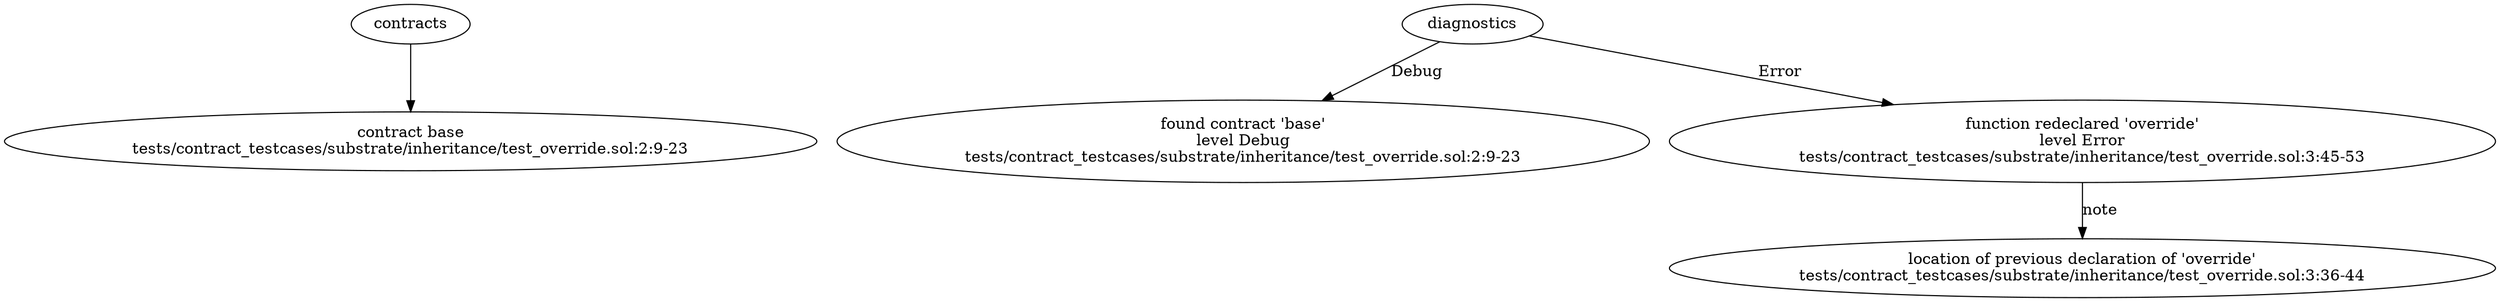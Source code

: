 strict digraph "tests/contract_testcases/substrate/inheritance/test_override.sol" {
	contract [label="contract base\ntests/contract_testcases/substrate/inheritance/test_override.sol:2:9-23"]
	diagnostic [label="found contract 'base'\nlevel Debug\ntests/contract_testcases/substrate/inheritance/test_override.sol:2:9-23"]
	diagnostic_5 [label="function redeclared 'override'\nlevel Error\ntests/contract_testcases/substrate/inheritance/test_override.sol:3:45-53"]
	note [label="location of previous declaration of 'override'\ntests/contract_testcases/substrate/inheritance/test_override.sol:3:36-44"]
	contracts -> contract
	diagnostics -> diagnostic [label="Debug"]
	diagnostics -> diagnostic_5 [label="Error"]
	diagnostic_5 -> note [label="note"]
}
